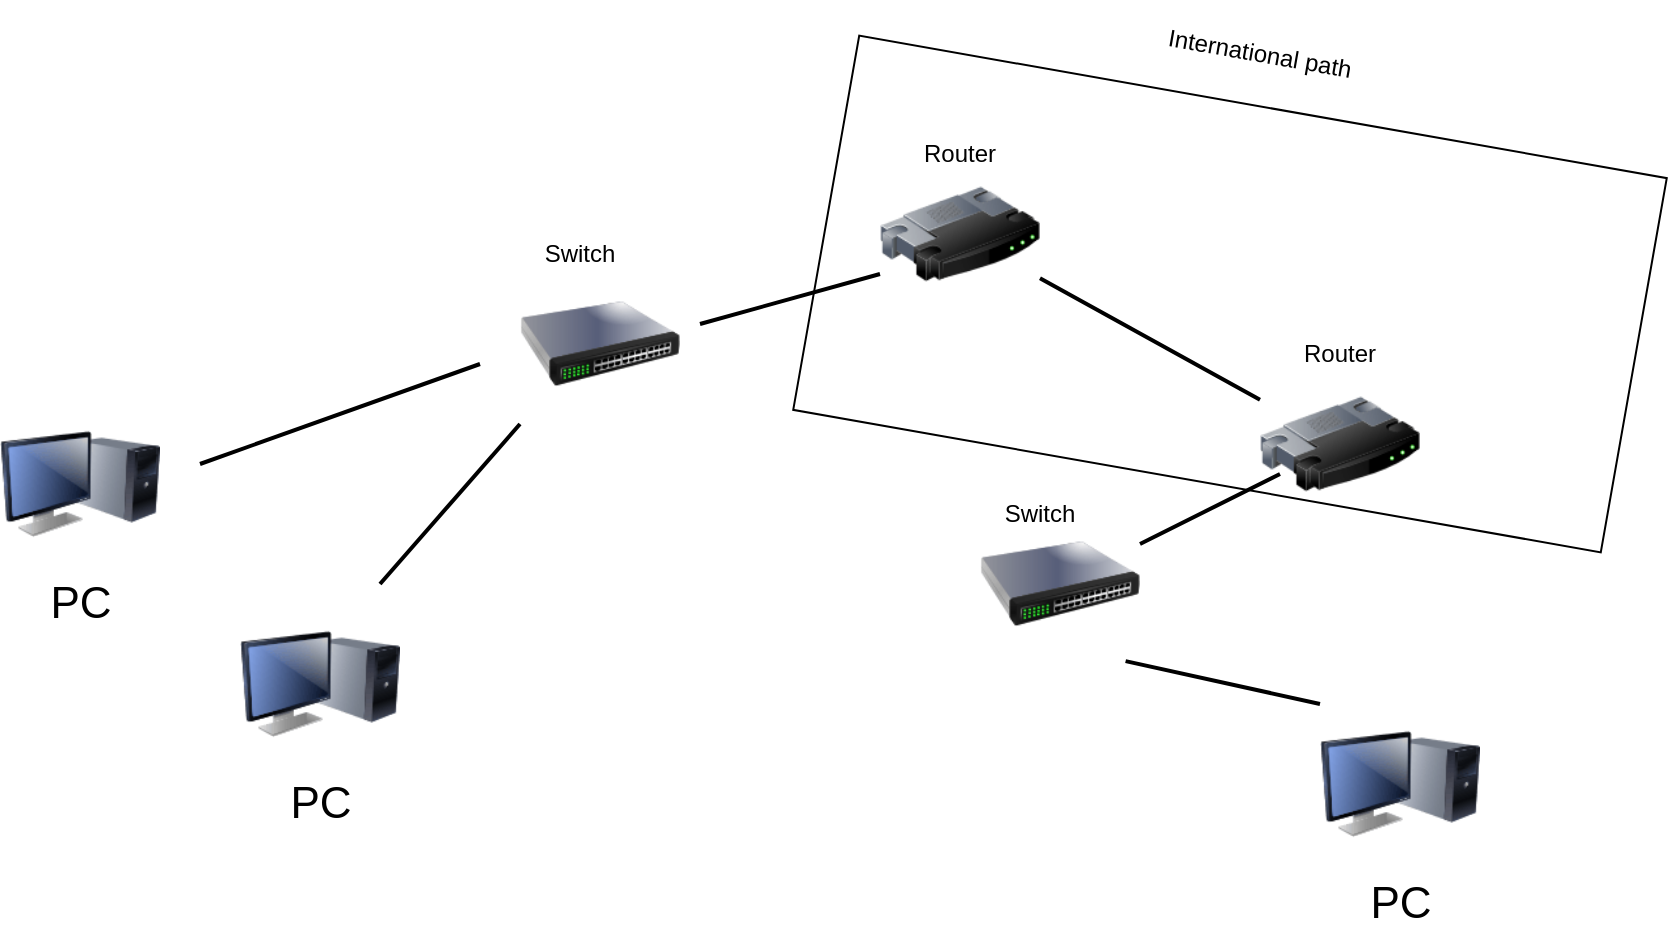 <mxfile version="21.1.0" type="google">
  <diagram name="Page-1" id="PySHGKWTUgh7LuTu_hze">
    <mxGraphModel grid="1" page="1" gridSize="10" guides="1" tooltips="1" connect="1" arrows="1" fold="1" pageScale="1" pageWidth="850" pageHeight="1100" math="0" shadow="0">
      <root>
        <mxCell id="0" />
        <mxCell id="1" parent="0" />
        <mxCell id="K-STR9HuUTFIaN35eDOQ-1" value="PC" style="image;html=1;labelBackgroundColor=#ffffff;image=img/lib/clip_art/computers/Monitor_Tower_128x128.png;rounded=1;shadow=0;comic=0;strokeWidth=2;fontSize=22" vertex="1" parent="1">
          <mxGeometry x="220" y="550" width="80" height="80" as="geometry" />
        </mxCell>
        <mxCell id="K-STR9HuUTFIaN35eDOQ-2" style="edgeStyle=none;rounded=0;html=1;labelBackgroundColor=none;endArrow=none;strokeWidth=2;fontFamily=Verdana;fontSize=22" edge="1" parent="1">
          <mxGeometry relative="1" as="geometry">
            <mxPoint x="320" y="580" as="sourcePoint" />
            <mxPoint x="460" y="530" as="targetPoint" />
          </mxGeometry>
        </mxCell>
        <mxCell id="K-STR9HuUTFIaN35eDOQ-3" style="edgeStyle=none;rounded=0;html=1;labelBackgroundColor=none;endArrow=none;strokeWidth=2;fontFamily=Verdana;fontSize=22" edge="1" parent="1">
          <mxGeometry relative="1" as="geometry">
            <mxPoint x="410" y="640" as="sourcePoint" />
            <mxPoint x="480" y="560" as="targetPoint" />
          </mxGeometry>
        </mxCell>
        <mxCell id="K-STR9HuUTFIaN35eDOQ-4" value="" style="image;html=1;image=img/lib/clip_art/networking/Switch_128x128.png" vertex="1" parent="1">
          <mxGeometry x="480" y="480" width="80" height="80" as="geometry" />
        </mxCell>
        <mxCell id="K-STR9HuUTFIaN35eDOQ-5" value="" style="image;html=1;image=img/lib/clip_art/networking/Router_128x128.png" vertex="1" parent="1">
          <mxGeometry x="660" y="425" width="80" height="80" as="geometry" />
        </mxCell>
        <mxCell id="K-STR9HuUTFIaN35eDOQ-6" value="PC" style="image;html=1;labelBackgroundColor=#ffffff;image=img/lib/clip_art/computers/Monitor_Tower_128x128.png;rounded=1;shadow=0;comic=0;strokeWidth=2;fontSize=22" vertex="1" parent="1">
          <mxGeometry x="340" y="650" width="80" height="80" as="geometry" />
        </mxCell>
        <mxCell id="K-STR9HuUTFIaN35eDOQ-7" style="edgeStyle=none;rounded=0;html=1;labelBackgroundColor=none;endArrow=none;strokeWidth=2;fontFamily=Verdana;fontSize=22;entryX=0;entryY=0.75;entryDx=0;entryDy=0;" edge="1" parent="1" target="K-STR9HuUTFIaN35eDOQ-5">
          <mxGeometry relative="1" as="geometry">
            <mxPoint x="570" y="510" as="sourcePoint" />
            <mxPoint x="650" y="470" as="targetPoint" />
          </mxGeometry>
        </mxCell>
        <mxCell id="K-STR9HuUTFIaN35eDOQ-8" value="" style="image;html=1;image=img/lib/clip_art/networking/Router_128x128.png" vertex="1" parent="1">
          <mxGeometry x="850" y="530" width="80" height="80" as="geometry" />
        </mxCell>
        <mxCell id="K-STR9HuUTFIaN35eDOQ-9" style="edgeStyle=none;rounded=0;html=1;labelBackgroundColor=none;endArrow=none;strokeWidth=2;fontFamily=Verdana;fontSize=22;" edge="1" parent="1" source="K-STR9HuUTFIaN35eDOQ-5" target="K-STR9HuUTFIaN35eDOQ-8">
          <mxGeometry relative="1" as="geometry">
            <mxPoint x="580" y="520" as="sourcePoint" />
            <mxPoint x="670" y="495" as="targetPoint" />
          </mxGeometry>
        </mxCell>
        <mxCell id="K-STR9HuUTFIaN35eDOQ-10" value="PC" style="image;html=1;labelBackgroundColor=#ffffff;image=img/lib/clip_art/computers/Monitor_Tower_128x128.png;rounded=1;shadow=0;comic=0;strokeWidth=2;fontSize=22" vertex="1" parent="1">
          <mxGeometry x="880" y="700" width="80" height="80" as="geometry" />
        </mxCell>
        <mxCell id="K-STR9HuUTFIaN35eDOQ-11" value="" style="image;html=1;image=img/lib/clip_art/networking/Switch_128x128.png" vertex="1" parent="1">
          <mxGeometry x="710" y="600" width="80" height="80" as="geometry" />
        </mxCell>
        <mxCell id="K-STR9HuUTFIaN35eDOQ-12" style="edgeStyle=none;rounded=0;html=1;labelBackgroundColor=none;endArrow=none;strokeWidth=2;fontFamily=Verdana;fontSize=22;entryX=0;entryY=0.75;entryDx=0;entryDy=0;exitX=1;exitY=0.25;exitDx=0;exitDy=0;" edge="1" parent="1" source="K-STR9HuUTFIaN35eDOQ-11">
          <mxGeometry relative="1" as="geometry">
            <mxPoint x="770" y="610" as="sourcePoint" />
            <mxPoint x="860" y="585" as="targetPoint" />
          </mxGeometry>
        </mxCell>
        <mxCell id="K-STR9HuUTFIaN35eDOQ-13" style="edgeStyle=none;rounded=0;html=1;labelBackgroundColor=none;endArrow=none;strokeWidth=2;fontFamily=Verdana;fontSize=22;entryX=0;entryY=0;entryDx=0;entryDy=0;exitX=0.91;exitY=0.982;exitDx=0;exitDy=0;exitPerimeter=0;" edge="1" parent="1" source="K-STR9HuUTFIaN35eDOQ-11" target="K-STR9HuUTFIaN35eDOQ-10">
          <mxGeometry relative="1" as="geometry">
            <mxPoint x="800" y="630" as="sourcePoint" />
            <mxPoint x="870" y="595" as="targetPoint" />
          </mxGeometry>
        </mxCell>
        <mxCell id="K-STR9HuUTFIaN35eDOQ-14" value="Switch" style="text;html=1;strokeColor=none;fillColor=none;align=center;verticalAlign=middle;whiteSpace=wrap;rounded=0;" vertex="1" parent="1">
          <mxGeometry x="480" y="460" width="60" height="30" as="geometry" />
        </mxCell>
        <mxCell id="K-STR9HuUTFIaN35eDOQ-15" value="Switch" style="text;html=1;strokeColor=none;fillColor=none;align=center;verticalAlign=middle;whiteSpace=wrap;rounded=0;" vertex="1" parent="1">
          <mxGeometry x="710" y="590" width="60" height="30" as="geometry" />
        </mxCell>
        <mxCell id="K-STR9HuUTFIaN35eDOQ-16" value="Router" style="text;html=1;strokeColor=none;fillColor=none;align=center;verticalAlign=middle;whiteSpace=wrap;rounded=0;" vertex="1" parent="1">
          <mxGeometry x="670" y="410" width="60" height="30" as="geometry" />
        </mxCell>
        <mxCell id="K-STR9HuUTFIaN35eDOQ-17" value="Router" style="text;html=1;strokeColor=none;fillColor=none;align=center;verticalAlign=middle;whiteSpace=wrap;rounded=0;" vertex="1" parent="1">
          <mxGeometry x="860" y="510" width="60" height="30" as="geometry" />
        </mxCell>
        <mxCell id="K-STR9HuUTFIaN35eDOQ-18" value="" style="rounded=0;whiteSpace=wrap;html=1;fillColor=none;rotation=10;" vertex="1" parent="1">
          <mxGeometry x="630" y="400" width="410" height="190" as="geometry" />
        </mxCell>
        <mxCell id="K-STR9HuUTFIaN35eDOQ-19" value="International path" style="text;html=1;strokeColor=none;fillColor=none;align=center;verticalAlign=middle;whiteSpace=wrap;rounded=0;rotation=10;" vertex="1" parent="1">
          <mxGeometry x="780" y="360" width="140" height="30" as="geometry" />
        </mxCell>
      </root>
    </mxGraphModel>
  </diagram>
</mxfile>
